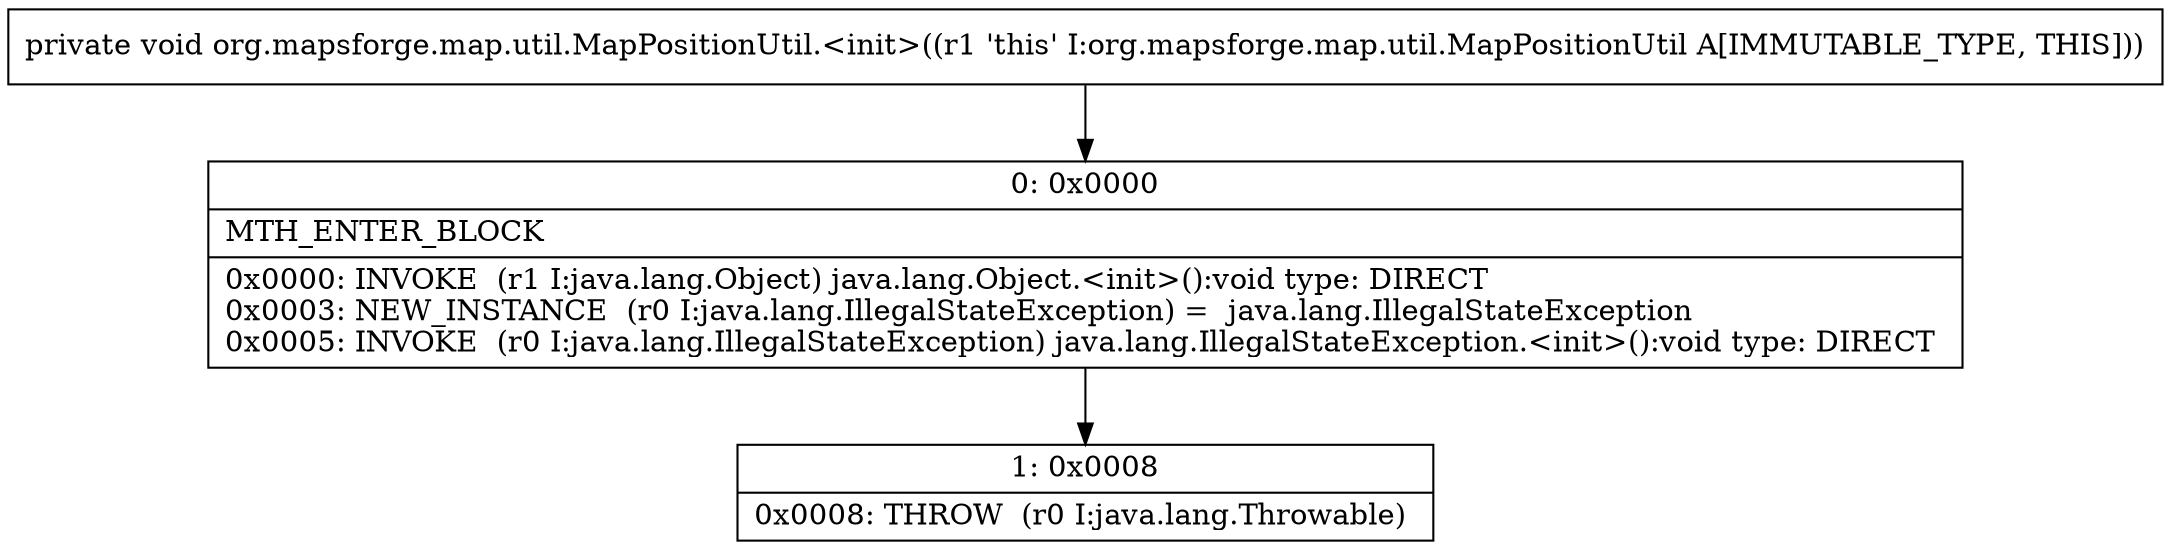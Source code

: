 digraph "CFG fororg.mapsforge.map.util.MapPositionUtil.\<init\>()V" {
Node_0 [shape=record,label="{0\:\ 0x0000|MTH_ENTER_BLOCK\l|0x0000: INVOKE  (r1 I:java.lang.Object) java.lang.Object.\<init\>():void type: DIRECT \l0x0003: NEW_INSTANCE  (r0 I:java.lang.IllegalStateException) =  java.lang.IllegalStateException \l0x0005: INVOKE  (r0 I:java.lang.IllegalStateException) java.lang.IllegalStateException.\<init\>():void type: DIRECT \l}"];
Node_1 [shape=record,label="{1\:\ 0x0008|0x0008: THROW  (r0 I:java.lang.Throwable) \l}"];
MethodNode[shape=record,label="{private void org.mapsforge.map.util.MapPositionUtil.\<init\>((r1 'this' I:org.mapsforge.map.util.MapPositionUtil A[IMMUTABLE_TYPE, THIS])) }"];
MethodNode -> Node_0;
Node_0 -> Node_1;
}

